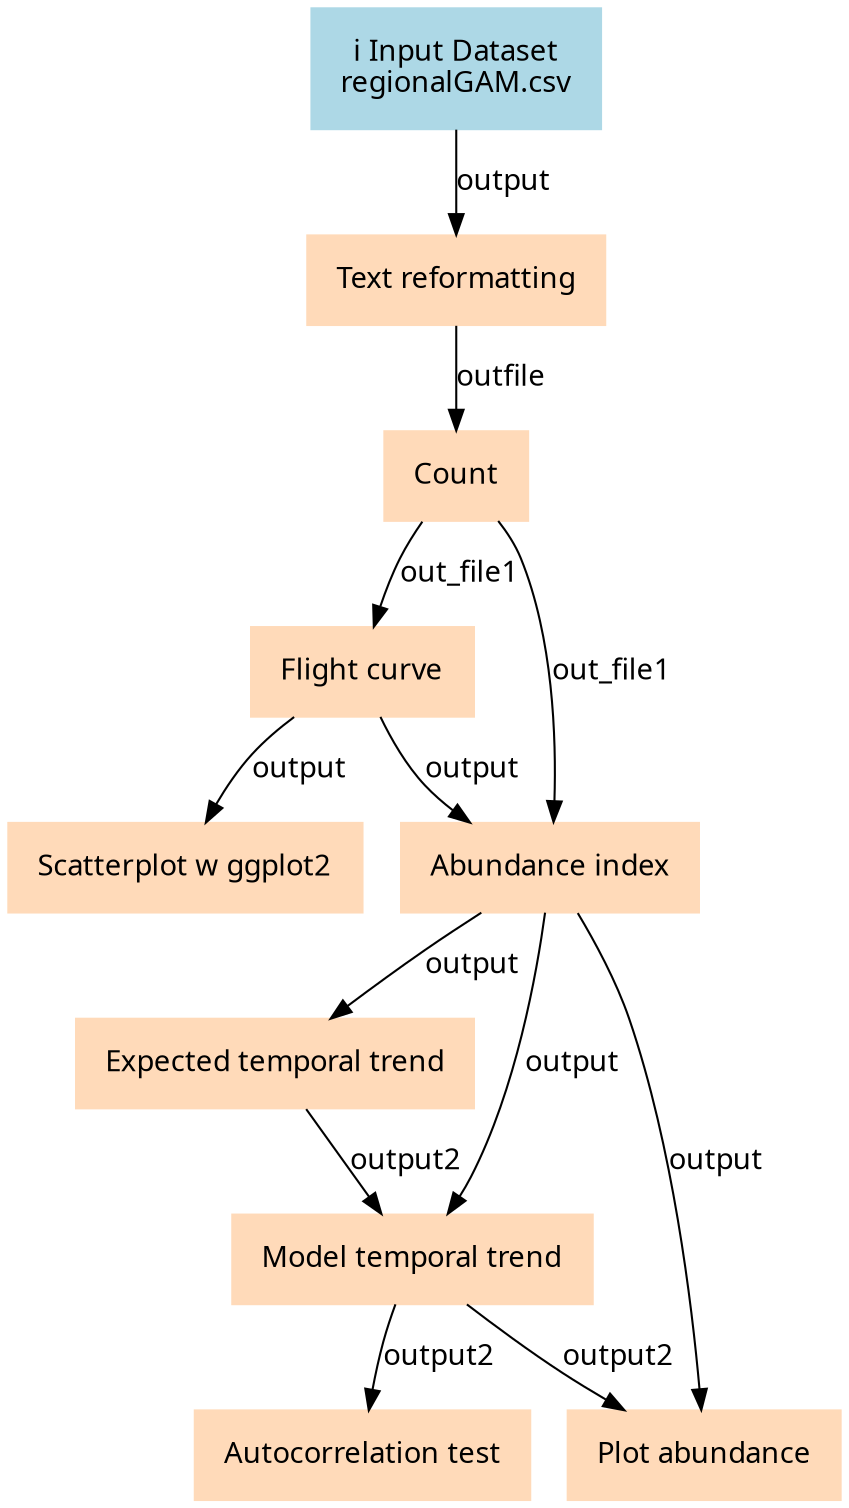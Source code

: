 digraph main {
  node [fontname="Atkinson Hyperlegible", shape=box, color=white,style=filled,color=peachpuff,margin="0.2,0.2"];
  edge [fontname="Atkinson Hyperlegible"];
  0[color=lightblue,label="ℹ️ Input Dataset\nregionalGAM.csv"]
  1[label="Text reformatting"]
  0 -> 1 [label="output"]
  2[label="Count"]
  1 -> 2 [label="outfile"]
  3[label="Flight curve"]
  2 -> 3 [label="out_file1"]
  4[label="Abundance index"]
  2 -> 4 [label="out_file1"]
  3 -> 4 [label="output"]
  5[label="Scatterplot w ggplot2"]
  3 -> 5 [label="output"]
  6[label="Expected temporal trend"]
  4 -> 6 [label="output"]
  7[label="Model temporal trend"]
  4 -> 7 [label="output"]
  6 -> 7 [label="output2"]
  8[label="Autocorrelation test"]
  7 -> 8 [label="output2"]
  9[label="Plot abundance"]
  4 -> 9 [label="output"]
  7 -> 9 [label="output2"]
}